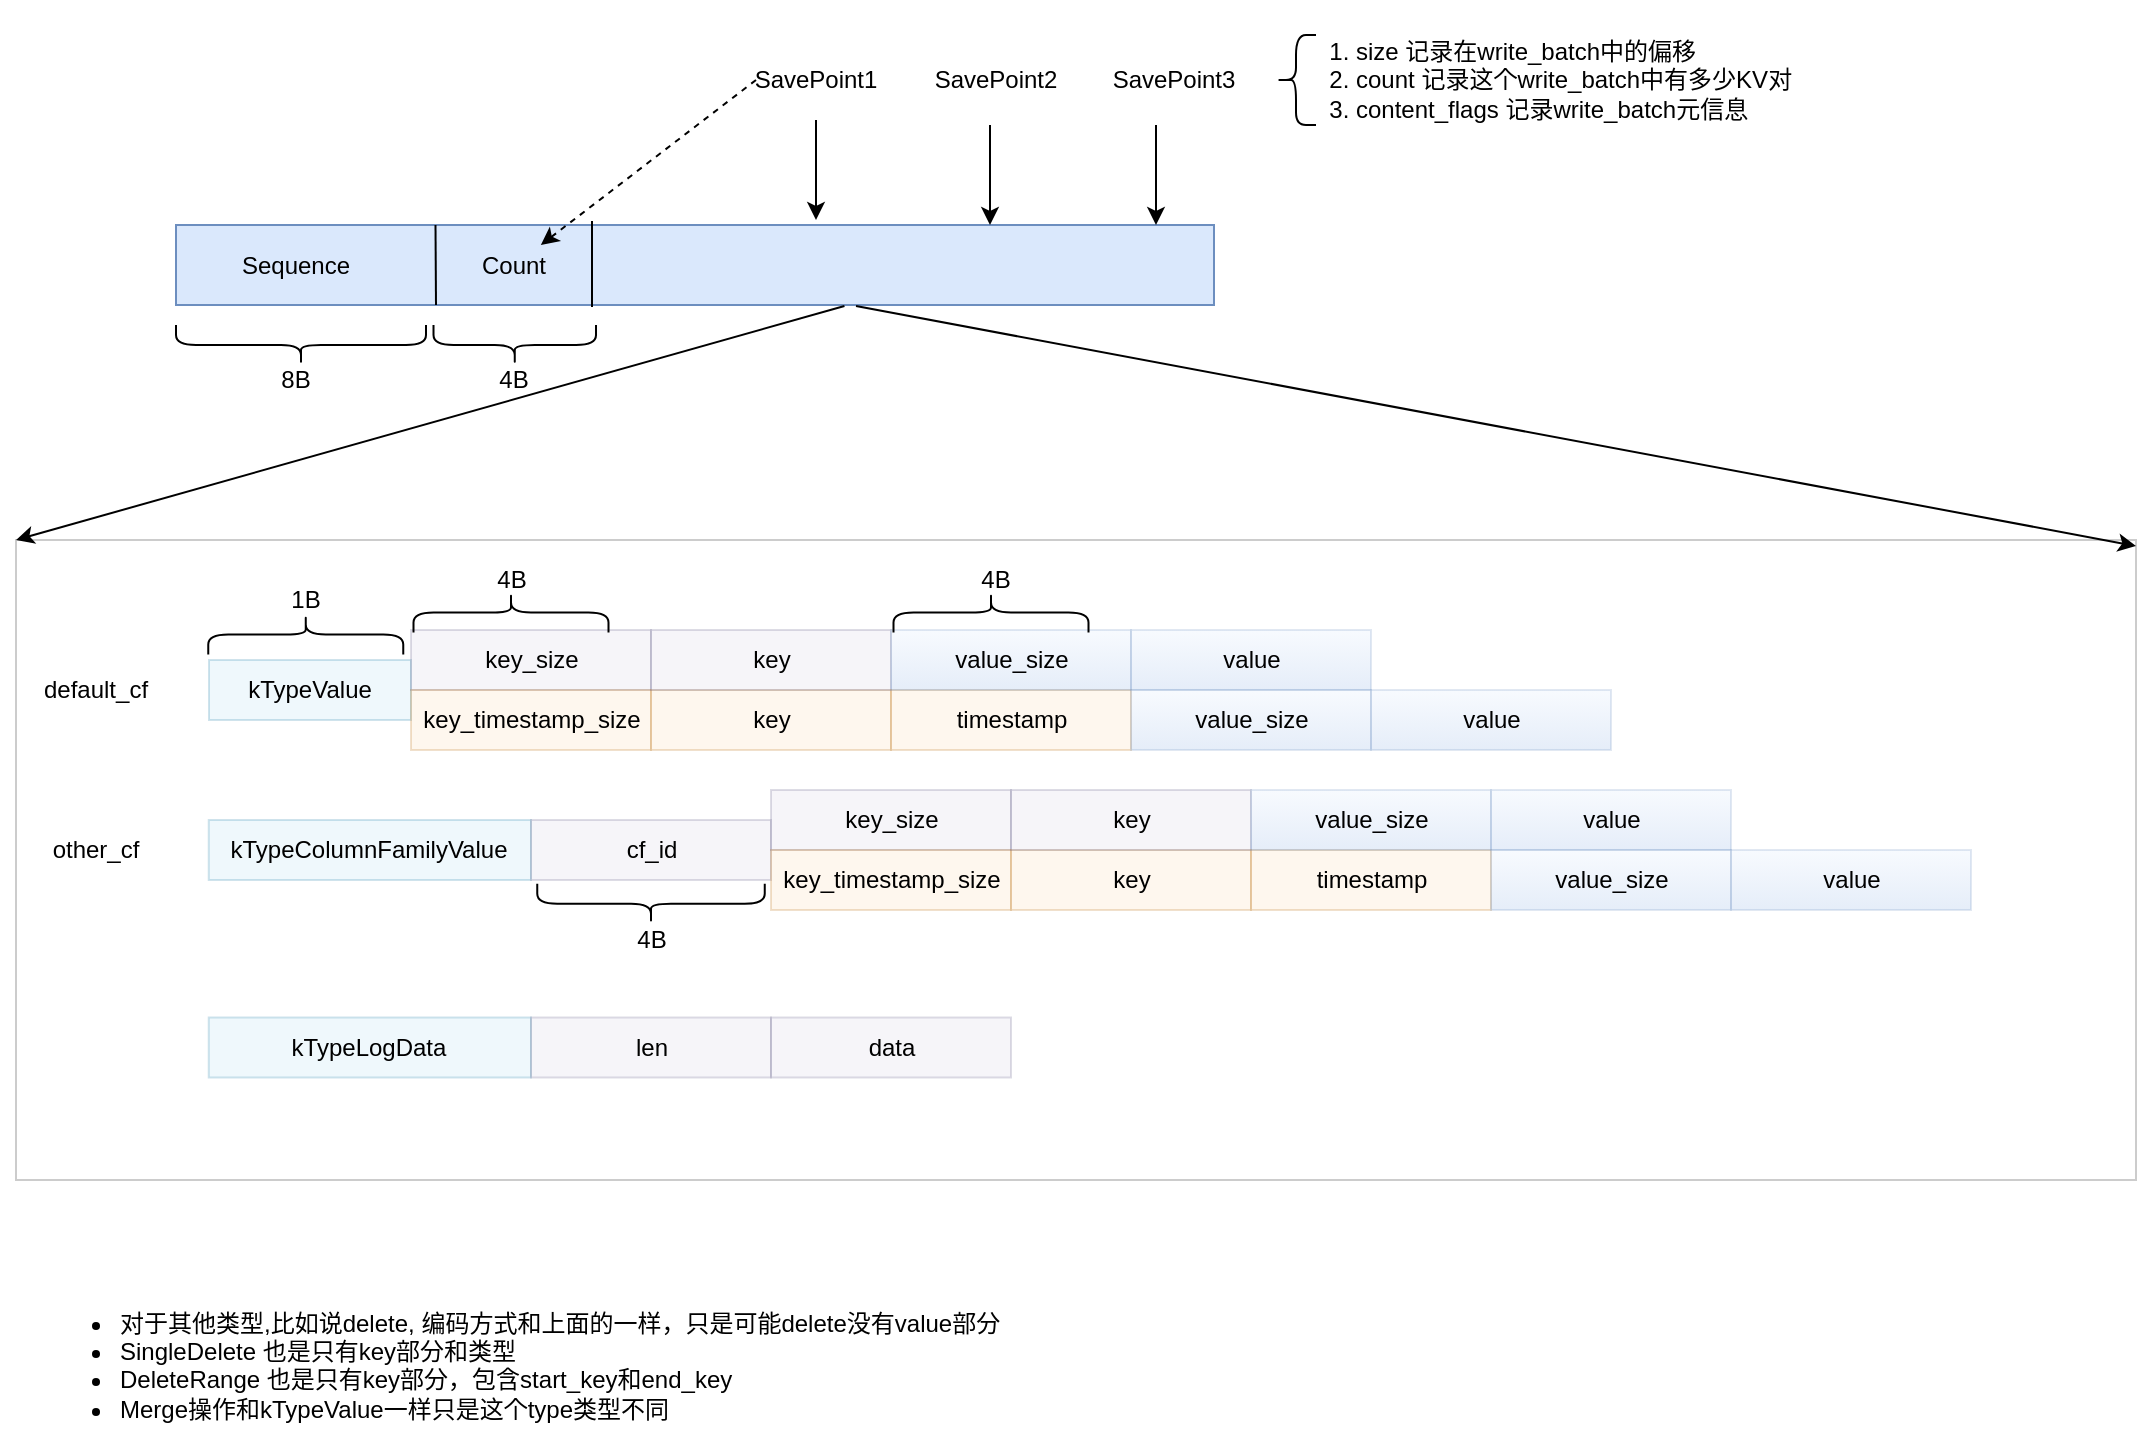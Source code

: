 <mxfile version="14.9.8" type="github">
  <diagram id="gGT2gpRzlUsqtBOC6xT4" name="第 1 页">
    <mxGraphModel dx="1426" dy="794" grid="1" gridSize="10" guides="1" tooltips="1" connect="1" arrows="1" fold="1" page="1" pageScale="1" pageWidth="827" pageHeight="1169" math="0" shadow="0">
      <root>
        <mxCell id="0" />
        <mxCell id="1" parent="0" />
        <mxCell id="RbjBjPuDm6OWkpRvi5eB-40" value="" style="rounded=0;whiteSpace=wrap;html=1;strokeColor=#000000;strokeWidth=1;opacity=20;" vertex="1" parent="1">
          <mxGeometry x="20" y="360" width="1060" height="320" as="geometry" />
        </mxCell>
        <mxCell id="RbjBjPuDm6OWkpRvi5eB-1" value="" style="rounded=0;whiteSpace=wrap;html=1;strokeWidth=1;fillColor=#dae8fc;strokeColor=#6c8ebf;" vertex="1" parent="1">
          <mxGeometry x="100" y="202.5" width="519" height="40" as="geometry" />
        </mxCell>
        <mxCell id="RbjBjPuDm6OWkpRvi5eB-10" value="" style="rounded=0;whiteSpace=wrap;html=1;strokeWidth=1;opacity=20;perimeterSpacing=1;fillColor=#b1ddf0;strokeColor=#10739e;" vertex="1" parent="1">
          <mxGeometry x="116.5" y="420" width="101" height="30" as="geometry" />
        </mxCell>
        <mxCell id="RbjBjPuDm6OWkpRvi5eB-11" value="kTypeValue" style="text;html=1;strokeColor=none;fillColor=none;align=center;verticalAlign=middle;whiteSpace=wrap;rounded=0;opacity=20;" vertex="1" parent="1">
          <mxGeometry x="146.88" y="425" width="40" height="20" as="geometry" />
        </mxCell>
        <mxCell id="RbjBjPuDm6OWkpRvi5eB-12" value="default_cf" style="text;html=1;strokeColor=none;fillColor=none;align=center;verticalAlign=middle;whiteSpace=wrap;rounded=0;opacity=20;" vertex="1" parent="1">
          <mxGeometry x="40" y="425" width="40" height="20" as="geometry" />
        </mxCell>
        <mxCell id="RbjBjPuDm6OWkpRvi5eB-13" value="kTypeColumnFamilyValue" style="rounded=0;whiteSpace=wrap;html=1;strokeWidth=1;opacity=20;perimeterSpacing=1;fillColor=#b1ddf0;strokeColor=#10739e;" vertex="1" parent="1">
          <mxGeometry x="116.38" y="500" width="161.12" height="30" as="geometry" />
        </mxCell>
        <mxCell id="RbjBjPuDm6OWkpRvi5eB-14" value="other_cf" style="text;html=1;strokeColor=none;fillColor=none;align=center;verticalAlign=middle;whiteSpace=wrap;rounded=0;opacity=20;" vertex="1" parent="1">
          <mxGeometry x="40" y="505" width="40" height="20" as="geometry" />
        </mxCell>
        <mxCell id="RbjBjPuDm6OWkpRvi5eB-15" value="cf_id" style="whiteSpace=wrap;html=1;rounded=0;strokeWidth=1;opacity=20;fillColor=#d0cee2;strokeColor=#56517e;" vertex="1" parent="1">
          <mxGeometry x="277.5" y="500" width="120" height="30" as="geometry" />
        </mxCell>
        <mxCell id="RbjBjPuDm6OWkpRvi5eB-17" value="key_size" style="whiteSpace=wrap;html=1;rounded=0;strokeWidth=1;opacity=20;fillColor=#d0cee2;strokeColor=#56517e;" vertex="1" parent="1">
          <mxGeometry x="217.5" y="405" width="120" height="30" as="geometry" />
        </mxCell>
        <mxCell id="RbjBjPuDm6OWkpRvi5eB-21" value="key_timestamp_size" style="whiteSpace=wrap;html=1;rounded=0;strokeWidth=1;opacity=20;fillColor=#fad7ac;strokeColor=#b46504;" vertex="1" parent="1">
          <mxGeometry x="217.5" y="435" width="120" height="30" as="geometry" />
        </mxCell>
        <mxCell id="RbjBjPuDm6OWkpRvi5eB-22" value="key" style="whiteSpace=wrap;html=1;rounded=0;strokeWidth=1;opacity=20;fillColor=#fad7ac;strokeColor=#b46504;" vertex="1" parent="1">
          <mxGeometry x="337.5" y="435" width="120" height="30" as="geometry" />
        </mxCell>
        <mxCell id="RbjBjPuDm6OWkpRvi5eB-23" value="key" style="whiteSpace=wrap;html=1;rounded=0;strokeWidth=1;opacity=20;fillColor=#d0cee2;strokeColor=#56517e;" vertex="1" parent="1">
          <mxGeometry x="337.5" y="405" width="120" height="30" as="geometry" />
        </mxCell>
        <mxCell id="RbjBjPuDm6OWkpRvi5eB-24" value="timestamp" style="whiteSpace=wrap;html=1;rounded=0;strokeWidth=1;opacity=20;fillColor=#fad7ac;strokeColor=#b46504;" vertex="1" parent="1">
          <mxGeometry x="457.5" y="435" width="120" height="30" as="geometry" />
        </mxCell>
        <mxCell id="RbjBjPuDm6OWkpRvi5eB-25" value="value_size" style="whiteSpace=wrap;html=1;rounded=0;strokeWidth=1;opacity=20;fillColor=#dae8fc;strokeColor=#6c8ebf;gradientColor=#7ea6e0;" vertex="1" parent="1">
          <mxGeometry x="457.5" y="405" width="120" height="30" as="geometry" />
        </mxCell>
        <mxCell id="RbjBjPuDm6OWkpRvi5eB-26" value="value" style="whiteSpace=wrap;html=1;rounded=0;strokeWidth=1;opacity=20;fillColor=#dae8fc;strokeColor=#6c8ebf;gradientColor=#7ea6e0;" vertex="1" parent="1">
          <mxGeometry x="577.5" y="405" width="120" height="30" as="geometry" />
        </mxCell>
        <mxCell id="RbjBjPuDm6OWkpRvi5eB-27" value="value_size" style="whiteSpace=wrap;html=1;rounded=0;strokeWidth=1;opacity=20;fillColor=#dae8fc;strokeColor=#6c8ebf;gradientColor=#7ea6e0;" vertex="1" parent="1">
          <mxGeometry x="577.5" y="435" width="120" height="30" as="geometry" />
        </mxCell>
        <mxCell id="RbjBjPuDm6OWkpRvi5eB-28" value="value" style="whiteSpace=wrap;html=1;rounded=0;strokeWidth=1;opacity=20;fillColor=#dae8fc;strokeColor=#6c8ebf;gradientColor=#7ea6e0;" vertex="1" parent="1">
          <mxGeometry x="697.5" y="435" width="120" height="30" as="geometry" />
        </mxCell>
        <mxCell id="RbjBjPuDm6OWkpRvi5eB-29" value="key_size" style="whiteSpace=wrap;html=1;rounded=0;strokeWidth=1;opacity=20;fillColor=#d0cee2;strokeColor=#56517e;" vertex="1" parent="1">
          <mxGeometry x="397.5" y="485" width="120" height="30" as="geometry" />
        </mxCell>
        <mxCell id="RbjBjPuDm6OWkpRvi5eB-30" value="key_timestamp_size" style="whiteSpace=wrap;html=1;rounded=0;strokeWidth=1;opacity=20;fillColor=#fad7ac;strokeColor=#b46504;" vertex="1" parent="1">
          <mxGeometry x="397.5" y="515" width="120" height="30" as="geometry" />
        </mxCell>
        <mxCell id="RbjBjPuDm6OWkpRvi5eB-31" value="key" style="whiteSpace=wrap;html=1;rounded=0;strokeWidth=1;opacity=20;fillColor=#fad7ac;strokeColor=#b46504;" vertex="1" parent="1">
          <mxGeometry x="517.5" y="515" width="120" height="30" as="geometry" />
        </mxCell>
        <mxCell id="RbjBjPuDm6OWkpRvi5eB-32" value="key" style="whiteSpace=wrap;html=1;rounded=0;strokeWidth=1;opacity=20;fillColor=#d0cee2;strokeColor=#56517e;" vertex="1" parent="1">
          <mxGeometry x="517.5" y="485" width="120" height="30" as="geometry" />
        </mxCell>
        <mxCell id="RbjBjPuDm6OWkpRvi5eB-33" value="timestamp" style="whiteSpace=wrap;html=1;rounded=0;strokeWidth=1;opacity=20;fillColor=#fad7ac;strokeColor=#b46504;" vertex="1" parent="1">
          <mxGeometry x="637.5" y="515" width="120" height="30" as="geometry" />
        </mxCell>
        <mxCell id="RbjBjPuDm6OWkpRvi5eB-34" value="value_size" style="whiteSpace=wrap;html=1;rounded=0;strokeWidth=1;opacity=20;fillColor=#dae8fc;strokeColor=#6c8ebf;gradientColor=#7ea6e0;" vertex="1" parent="1">
          <mxGeometry x="637.5" y="485" width="120" height="30" as="geometry" />
        </mxCell>
        <mxCell id="RbjBjPuDm6OWkpRvi5eB-35" value="value" style="whiteSpace=wrap;html=1;rounded=0;strokeWidth=1;opacity=20;fillColor=#dae8fc;strokeColor=#6c8ebf;gradientColor=#7ea6e0;" vertex="1" parent="1">
          <mxGeometry x="757.5" y="485" width="120" height="30" as="geometry" />
        </mxCell>
        <mxCell id="RbjBjPuDm6OWkpRvi5eB-36" value="value_size" style="whiteSpace=wrap;html=1;rounded=0;strokeWidth=1;opacity=20;fillColor=#dae8fc;strokeColor=#6c8ebf;gradientColor=#7ea6e0;" vertex="1" parent="1">
          <mxGeometry x="757.5" y="515" width="120" height="30" as="geometry" />
        </mxCell>
        <mxCell id="RbjBjPuDm6OWkpRvi5eB-37" value="value" style="whiteSpace=wrap;html=1;rounded=0;strokeWidth=1;opacity=20;fillColor=#dae8fc;strokeColor=#6c8ebf;gradientColor=#7ea6e0;" vertex="1" parent="1">
          <mxGeometry x="877.5" y="515" width="120" height="30" as="geometry" />
        </mxCell>
        <mxCell id="RbjBjPuDm6OWkpRvi5eB-41" value="" style="endArrow=classic;html=1;entryX=0;entryY=0;entryDx=0;entryDy=0;exitX=0.644;exitY=1.013;exitDx=0;exitDy=0;exitPerimeter=0;" edge="1" parent="1" source="RbjBjPuDm6OWkpRvi5eB-1" target="RbjBjPuDm6OWkpRvi5eB-40">
          <mxGeometry width="50" height="50" relative="1" as="geometry">
            <mxPoint x="330" y="270" as="sourcePoint" />
            <mxPoint x="440" y="380" as="targetPoint" />
          </mxGeometry>
        </mxCell>
        <mxCell id="RbjBjPuDm6OWkpRvi5eB-42" value="" style="endArrow=classic;html=1;entryX=1;entryY=0;entryDx=0;entryDy=0;" edge="1" parent="1">
          <mxGeometry width="50" height="50" relative="1" as="geometry">
            <mxPoint x="440" y="243" as="sourcePoint" />
            <mxPoint x="1080" y="363" as="targetPoint" />
          </mxGeometry>
        </mxCell>
        <mxCell id="RbjBjPuDm6OWkpRvi5eB-43" value="" style="group" vertex="1" connectable="0" parent="1">
          <mxGeometry x="100" y="200.5" width="210.005" height="89.5" as="geometry" />
        </mxCell>
        <mxCell id="RbjBjPuDm6OWkpRvi5eB-2" value="" style="endArrow=none;html=1;entryX=0.25;entryY=0;entryDx=0;entryDy=0;" edge="1" parent="RbjBjPuDm6OWkpRvi5eB-43" target="RbjBjPuDm6OWkpRvi5eB-1">
          <mxGeometry width="50" height="50" relative="1" as="geometry">
            <mxPoint x="130" y="42" as="sourcePoint" />
            <mxPoint x="180" y="102" as="targetPoint" />
          </mxGeometry>
        </mxCell>
        <mxCell id="RbjBjPuDm6OWkpRvi5eB-3" value="Sequence" style="text;html=1;strokeColor=none;fillColor=none;align=center;verticalAlign=middle;whiteSpace=wrap;rounded=0;" vertex="1" parent="RbjBjPuDm6OWkpRvi5eB-43">
          <mxGeometry x="40" y="12" width="40" height="20" as="geometry" />
        </mxCell>
        <mxCell id="RbjBjPuDm6OWkpRvi5eB-4" value="" style="shape=curlyBracket;whiteSpace=wrap;html=1;rounded=1;strokeWidth=1;rotation=-90;" vertex="1" parent="RbjBjPuDm6OWkpRvi5eB-43">
          <mxGeometry x="52.5" y="-0.5" width="20" height="125" as="geometry" />
        </mxCell>
        <mxCell id="RbjBjPuDm6OWkpRvi5eB-5" value="" style="endArrow=none;html=1;" edge="1" parent="RbjBjPuDm6OWkpRvi5eB-43">
          <mxGeometry width="50" height="50" relative="1" as="geometry">
            <mxPoint x="208" y="43" as="sourcePoint" />
            <mxPoint x="208" as="targetPoint" />
          </mxGeometry>
        </mxCell>
        <mxCell id="RbjBjPuDm6OWkpRvi5eB-6" value="" style="shape=curlyBracket;whiteSpace=wrap;html=1;rounded=1;strokeWidth=1;rotation=-90;" vertex="1" parent="RbjBjPuDm6OWkpRvi5eB-43">
          <mxGeometry x="159.38" y="21.38" width="20" height="81.25" as="geometry" />
        </mxCell>
        <mxCell id="RbjBjPuDm6OWkpRvi5eB-7" value="Count" style="text;html=1;strokeColor=none;fillColor=none;align=center;verticalAlign=middle;whiteSpace=wrap;rounded=0;" vertex="1" parent="RbjBjPuDm6OWkpRvi5eB-43">
          <mxGeometry x="149.38" y="12" width="40" height="20" as="geometry" />
        </mxCell>
        <mxCell id="RbjBjPuDm6OWkpRvi5eB-8" value="8B" style="text;html=1;strokeColor=none;fillColor=none;align=center;verticalAlign=middle;whiteSpace=wrap;rounded=0;" vertex="1" parent="RbjBjPuDm6OWkpRvi5eB-43">
          <mxGeometry x="40" y="69.5" width="40" height="20" as="geometry" />
        </mxCell>
        <mxCell id="RbjBjPuDm6OWkpRvi5eB-9" value="4B" style="text;html=1;strokeColor=none;fillColor=none;align=center;verticalAlign=middle;whiteSpace=wrap;rounded=0;" vertex="1" parent="RbjBjPuDm6OWkpRvi5eB-43">
          <mxGeometry x="149.38" y="69.5" width="40" height="20" as="geometry" />
        </mxCell>
        <mxCell id="RbjBjPuDm6OWkpRvi5eB-44" value="" style="shape=curlyBracket;whiteSpace=wrap;html=1;rounded=1;strokeWidth=1;rotation=90;" vertex="1" parent="1">
          <mxGeometry x="154.88" y="358.5" width="20" height="97.5" as="geometry" />
        </mxCell>
        <mxCell id="RbjBjPuDm6OWkpRvi5eB-45" value="" style="shape=curlyBracket;whiteSpace=wrap;html=1;rounded=1;strokeWidth=1;rotation=90;" vertex="1" parent="1">
          <mxGeometry x="257.5" y="347.5" width="20" height="97.5" as="geometry" />
        </mxCell>
        <mxCell id="RbjBjPuDm6OWkpRvi5eB-46" value="" style="shape=curlyBracket;whiteSpace=wrap;html=1;rounded=1;strokeWidth=1;rotation=90;" vertex="1" parent="1">
          <mxGeometry x="497.5" y="347.5" width="20" height="97.5" as="geometry" />
        </mxCell>
        <mxCell id="RbjBjPuDm6OWkpRvi5eB-47" value="4B" style="text;html=1;strokeColor=none;fillColor=none;align=center;verticalAlign=middle;whiteSpace=wrap;rounded=0;opacity=20;" vertex="1" parent="1">
          <mxGeometry x="247.5" y="370" width="40" height="20" as="geometry" />
        </mxCell>
        <mxCell id="RbjBjPuDm6OWkpRvi5eB-48" value="4B" style="text;html=1;strokeColor=none;fillColor=none;align=center;verticalAlign=middle;whiteSpace=wrap;rounded=0;opacity=20;" vertex="1" parent="1">
          <mxGeometry x="490" y="370" width="40" height="20" as="geometry" />
        </mxCell>
        <mxCell id="RbjBjPuDm6OWkpRvi5eB-49" value="1B" style="text;html=1;strokeColor=none;fillColor=none;align=center;verticalAlign=middle;whiteSpace=wrap;rounded=0;opacity=20;" vertex="1" parent="1">
          <mxGeometry x="144.88" y="380" width="40" height="20" as="geometry" />
        </mxCell>
        <mxCell id="RbjBjPuDm6OWkpRvi5eB-50" value="" style="shape=curlyBracket;whiteSpace=wrap;html=1;rounded=1;strokeWidth=1;rotation=-90;" vertex="1" parent="1">
          <mxGeometry x="327.5" y="485" width="20" height="113.75" as="geometry" />
        </mxCell>
        <mxCell id="RbjBjPuDm6OWkpRvi5eB-51" value="4B" style="text;html=1;strokeColor=none;fillColor=none;align=center;verticalAlign=middle;whiteSpace=wrap;rounded=0;opacity=20;" vertex="1" parent="1">
          <mxGeometry x="317.5" y="550" width="40" height="20" as="geometry" />
        </mxCell>
        <mxCell id="RbjBjPuDm6OWkpRvi5eB-52" value="&lt;ul&gt;&lt;li&gt;对于其他类型,比如说delete, 编码方式和上面的一样，只是可能delete没有value部分&lt;/li&gt;&lt;li&gt;SingleDelete 也是只有key部分和类型&lt;/li&gt;&lt;li&gt;DeleteRange 也是只有key部分，包含start_key和end_key&lt;/li&gt;&lt;li&gt;Merge操作和kTypeValue一样只是这个type类型不同&lt;/li&gt;&lt;/ul&gt;" style="text;strokeColor=none;fillColor=none;html=1;whiteSpace=wrap;verticalAlign=middle;overflow=hidden;opacity=20;" vertex="1" parent="1">
          <mxGeometry x="30.0" y="730" width="1005.12" height="80" as="geometry" />
        </mxCell>
        <mxCell id="RbjBjPuDm6OWkpRvi5eB-53" value="kTypeLogData" style="rounded=0;whiteSpace=wrap;html=1;strokeWidth=1;opacity=20;perimeterSpacing=1;fillColor=#b1ddf0;strokeColor=#10739e;" vertex="1" parent="1">
          <mxGeometry x="116.38" y="598.75" width="161.12" height="30" as="geometry" />
        </mxCell>
        <mxCell id="RbjBjPuDm6OWkpRvi5eB-54" value="len" style="whiteSpace=wrap;html=1;rounded=0;strokeWidth=1;opacity=20;fillColor=#d0cee2;strokeColor=#56517e;" vertex="1" parent="1">
          <mxGeometry x="277.5" y="598.75" width="120" height="30" as="geometry" />
        </mxCell>
        <mxCell id="RbjBjPuDm6OWkpRvi5eB-55" value="data" style="whiteSpace=wrap;html=1;rounded=0;strokeWidth=1;opacity=20;fillColor=#d0cee2;strokeColor=#56517e;" vertex="1" parent="1">
          <mxGeometry x="397.5" y="598.75" width="120" height="30" as="geometry" />
        </mxCell>
        <mxCell id="RbjBjPuDm6OWkpRvi5eB-56" value="" style="endArrow=classic;html=1;" edge="1" parent="1">
          <mxGeometry width="50" height="50" relative="1" as="geometry">
            <mxPoint x="420" y="150" as="sourcePoint" />
            <mxPoint x="420" y="200" as="targetPoint" />
          </mxGeometry>
        </mxCell>
        <mxCell id="RbjBjPuDm6OWkpRvi5eB-57" value="" style="endArrow=classic;html=1;" edge="1" parent="1">
          <mxGeometry width="50" height="50" relative="1" as="geometry">
            <mxPoint x="507" y="152.5" as="sourcePoint" />
            <mxPoint x="507" y="202.5" as="targetPoint" />
          </mxGeometry>
        </mxCell>
        <mxCell id="RbjBjPuDm6OWkpRvi5eB-58" value="" style="endArrow=classic;html=1;" edge="1" parent="1">
          <mxGeometry width="50" height="50" relative="1" as="geometry">
            <mxPoint x="590" y="152.5" as="sourcePoint" />
            <mxPoint x="590" y="202.5" as="targetPoint" />
          </mxGeometry>
        </mxCell>
        <mxCell id="RbjBjPuDm6OWkpRvi5eB-59" value="SavePoint1" style="text;html=1;strokeColor=none;fillColor=none;align=center;verticalAlign=middle;whiteSpace=wrap;rounded=0;" vertex="1" parent="1">
          <mxGeometry x="400" y="120" width="40" height="20" as="geometry" />
        </mxCell>
        <mxCell id="RbjBjPuDm6OWkpRvi5eB-60" value="SavePoint2" style="text;html=1;strokeColor=none;fillColor=none;align=center;verticalAlign=middle;whiteSpace=wrap;rounded=0;" vertex="1" parent="1">
          <mxGeometry x="490" y="120" width="40" height="20" as="geometry" />
        </mxCell>
        <mxCell id="RbjBjPuDm6OWkpRvi5eB-61" value="SavePoint3" style="text;html=1;strokeColor=none;fillColor=none;align=center;verticalAlign=middle;whiteSpace=wrap;rounded=0;" vertex="1" parent="1">
          <mxGeometry x="579" y="120" width="40" height="20" as="geometry" />
        </mxCell>
        <mxCell id="RbjBjPuDm6OWkpRvi5eB-62" value="" style="endArrow=classic;html=1;dashed=1;" edge="1" parent="1" target="RbjBjPuDm6OWkpRvi5eB-7">
          <mxGeometry width="50" height="50" relative="1" as="geometry">
            <mxPoint x="390" y="130" as="sourcePoint" />
            <mxPoint x="350" y="100" as="targetPoint" />
          </mxGeometry>
        </mxCell>
        <mxCell id="RbjBjPuDm6OWkpRvi5eB-63" value="" style="shape=curlyBracket;whiteSpace=wrap;html=1;rounded=1;strokeWidth=1;size=0.5;" vertex="1" parent="1">
          <mxGeometry x="650" y="107.5" width="20" height="45" as="geometry" />
        </mxCell>
        <mxCell id="RbjBjPuDm6OWkpRvi5eB-64" value="&lt;ol&gt;&lt;li&gt;size 记录在write_batch中的偏移&lt;/li&gt;&lt;li&gt;count 记录这个write_batch中有多少KV对&lt;/li&gt;&lt;li&gt;content_flags 记录write_batch元信息&lt;/li&gt;&lt;/ol&gt;" style="text;strokeColor=none;fillColor=none;html=1;whiteSpace=wrap;verticalAlign=middle;overflow=hidden;opacity=20;" vertex="1" parent="1">
          <mxGeometry x="647.5" y="90" width="272.5" height="80" as="geometry" />
        </mxCell>
      </root>
    </mxGraphModel>
  </diagram>
</mxfile>
